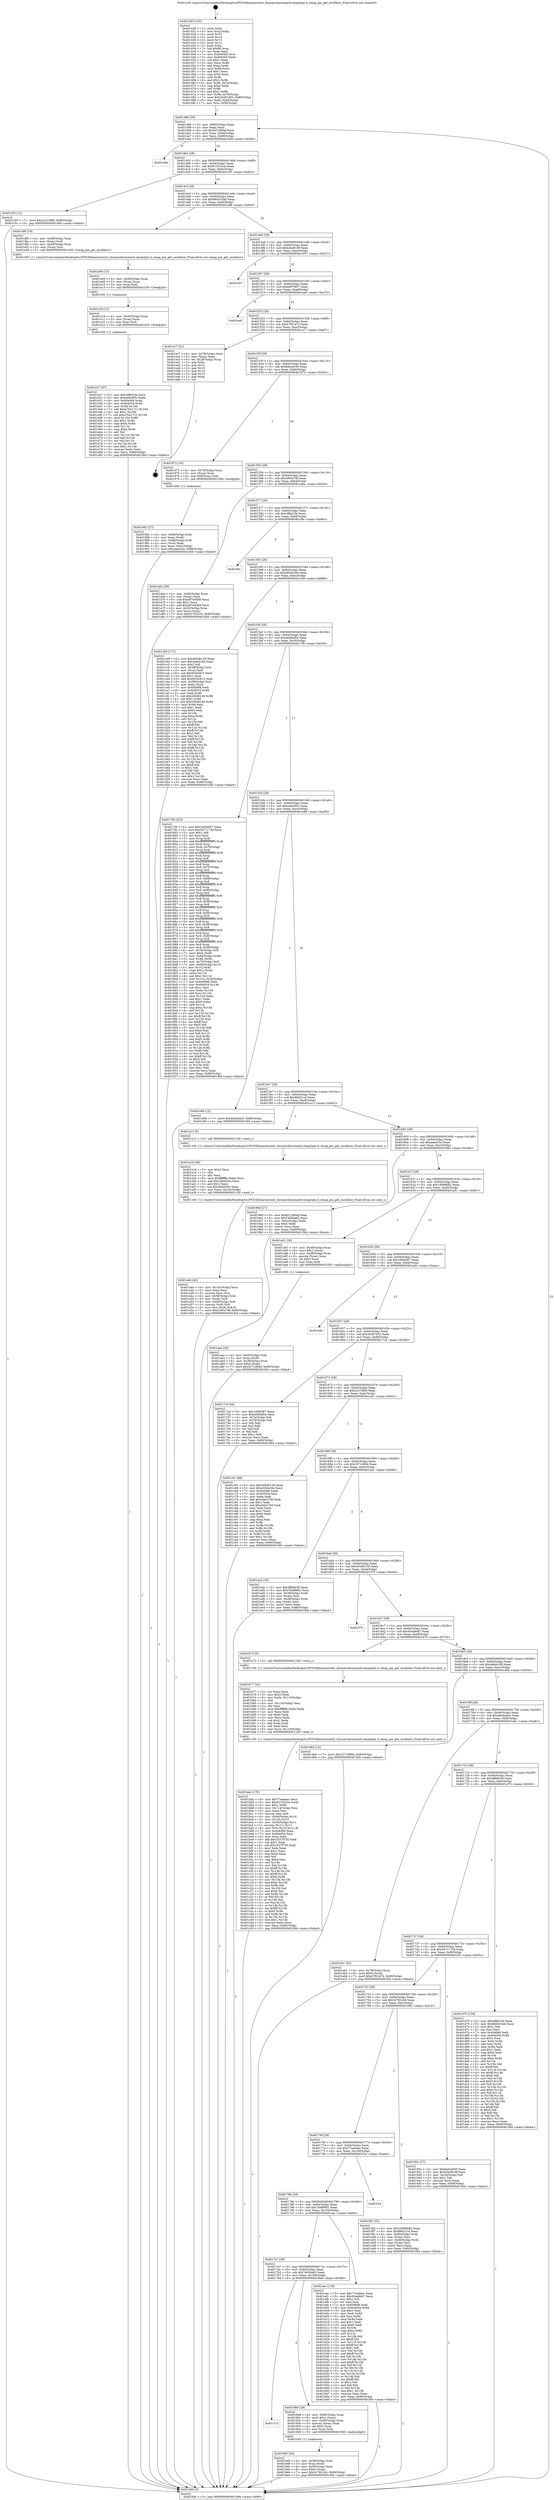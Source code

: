 digraph "0x401430" {
  label = "0x401430 (/mnt/c/Users/mathe/Desktop/tcc/POCII/binaries/extr_linuxarcharmmach-omap2pm.h_omap_pm_get_oscillator_Final-ollvm.out::main(0))"
  labelloc = "t"
  node[shape=record]

  Entry [label="",width=0.3,height=0.3,shape=circle,fillcolor=black,style=filled]
  "0x401496" [label="{
     0x401496 [29]\l
     | [instrs]\l
     &nbsp;&nbsp;0x401496 \<+3\>: mov -0x80(%rbp),%eax\l
     &nbsp;&nbsp;0x401499 \<+2\>: mov %eax,%ecx\l
     &nbsp;&nbsp;0x40149b \<+6\>: sub $0x821360af,%ecx\l
     &nbsp;&nbsp;0x4014a1 \<+6\>: mov %eax,-0x94(%rbp)\l
     &nbsp;&nbsp;0x4014a7 \<+6\>: mov %ecx,-0x98(%rbp)\l
     &nbsp;&nbsp;0x4014ad \<+6\>: je 0000000000401e94 \<main+0xa64\>\l
  }"]
  "0x401e94" [label="{
     0x401e94\l
  }", style=dashed]
  "0x4014b3" [label="{
     0x4014b3 [28]\l
     | [instrs]\l
     &nbsp;&nbsp;0x4014b3 \<+5\>: jmp 00000000004014b8 \<main+0x88\>\l
     &nbsp;&nbsp;0x4014b8 \<+6\>: mov -0x94(%rbp),%eax\l
     &nbsp;&nbsp;0x4014be \<+5\>: sub $0x913323ce,%eax\l
     &nbsp;&nbsp;0x4014c3 \<+6\>: mov %eax,-0x9c(%rbp)\l
     &nbsp;&nbsp;0x4014c9 \<+6\>: je 0000000000401c55 \<main+0x825\>\l
  }"]
  Exit [label="",width=0.3,height=0.3,shape=circle,fillcolor=black,style=filled,peripheries=2]
  "0x401c55" [label="{
     0x401c55 [12]\l
     | [instrs]\l
     &nbsp;&nbsp;0x401c55 \<+7\>: movl $0x2c215fb9,-0x80(%rbp)\l
     &nbsp;&nbsp;0x401c5c \<+5\>: jmp 0000000000401fd4 \<main+0xba4\>\l
  }"]
  "0x4014cf" [label="{
     0x4014cf [28]\l
     | [instrs]\l
     &nbsp;&nbsp;0x4014cf \<+5\>: jmp 00000000004014d4 \<main+0xa4\>\l
     &nbsp;&nbsp;0x4014d4 \<+6\>: mov -0x94(%rbp),%eax\l
     &nbsp;&nbsp;0x4014da \<+5\>: sub $0x984533a0,%eax\l
     &nbsp;&nbsp;0x4014df \<+6\>: mov %eax,-0xa0(%rbp)\l
     &nbsp;&nbsp;0x4014e5 \<+6\>: je 0000000000401df6 \<main+0x9c6\>\l
  }"]
  "0x401e27" [label="{
     0x401e27 [97]\l
     | [instrs]\l
     &nbsp;&nbsp;0x401e27 \<+5\>: mov $0xcf8b01fe,%ecx\l
     &nbsp;&nbsp;0x401e2c \<+5\>: mov $0xee8c0f5c,%edx\l
     &nbsp;&nbsp;0x401e31 \<+8\>: mov 0x404068,%r8d\l
     &nbsp;&nbsp;0x401e39 \<+8\>: mov 0x404054,%r9d\l
     &nbsp;&nbsp;0x401e41 \<+3\>: mov %r8d,%r10d\l
     &nbsp;&nbsp;0x401e44 \<+7\>: add $0xa7b417c1,%r10d\l
     &nbsp;&nbsp;0x401e4b \<+4\>: sub $0x1,%r10d\l
     &nbsp;&nbsp;0x401e4f \<+7\>: sub $0xa7b417c1,%r10d\l
     &nbsp;&nbsp;0x401e56 \<+4\>: imul %r10d,%r8d\l
     &nbsp;&nbsp;0x401e5a \<+4\>: and $0x1,%r8d\l
     &nbsp;&nbsp;0x401e5e \<+4\>: cmp $0x0,%r8d\l
     &nbsp;&nbsp;0x401e62 \<+4\>: sete %r11b\l
     &nbsp;&nbsp;0x401e66 \<+4\>: cmp $0xa,%r9d\l
     &nbsp;&nbsp;0x401e6a \<+3\>: setl %bl\l
     &nbsp;&nbsp;0x401e6d \<+3\>: mov %r11b,%r14b\l
     &nbsp;&nbsp;0x401e70 \<+3\>: and %bl,%r14b\l
     &nbsp;&nbsp;0x401e73 \<+3\>: xor %bl,%r11b\l
     &nbsp;&nbsp;0x401e76 \<+3\>: or %r11b,%r14b\l
     &nbsp;&nbsp;0x401e79 \<+4\>: test $0x1,%r14b\l
     &nbsp;&nbsp;0x401e7d \<+3\>: cmovne %edx,%ecx\l
     &nbsp;&nbsp;0x401e80 \<+3\>: mov %ecx,-0x80(%rbp)\l
     &nbsp;&nbsp;0x401e83 \<+5\>: jmp 0000000000401fd4 \<main+0xba4\>\l
  }"]
  "0x401df6" [label="{
     0x401df6 [19]\l
     | [instrs]\l
     &nbsp;&nbsp;0x401df6 \<+4\>: mov -0x58(%rbp),%rax\l
     &nbsp;&nbsp;0x401dfa \<+3\>: mov (%rax),%rdi\l
     &nbsp;&nbsp;0x401dfd \<+4\>: mov -0x40(%rbp),%rax\l
     &nbsp;&nbsp;0x401e01 \<+3\>: mov (%rax),%rsi\l
     &nbsp;&nbsp;0x401e04 \<+5\>: call 0000000000401400 \<omap_pm_get_oscillator\>\l
     | [calls]\l
     &nbsp;&nbsp;0x401400 \{1\} (/mnt/c/Users/mathe/Desktop/tcc/POCII/binaries/extr_linuxarcharmmach-omap2pm.h_omap_pm_get_oscillator_Final-ollvm.out::omap_pm_get_oscillator)\l
  }"]
  "0x4014eb" [label="{
     0x4014eb [28]\l
     | [instrs]\l
     &nbsp;&nbsp;0x4014eb \<+5\>: jmp 00000000004014f0 \<main+0xc0\>\l
     &nbsp;&nbsp;0x4014f0 \<+6\>: mov -0x94(%rbp),%eax\l
     &nbsp;&nbsp;0x4014f6 \<+5\>: sub $0xb3ed018f,%eax\l
     &nbsp;&nbsp;0x4014fb \<+6\>: mov %eax,-0xa4(%rbp)\l
     &nbsp;&nbsp;0x401501 \<+6\>: je 0000000000401957 \<main+0x527\>\l
  }"]
  "0x401e18" [label="{
     0x401e18 [15]\l
     | [instrs]\l
     &nbsp;&nbsp;0x401e18 \<+4\>: mov -0x40(%rbp),%rax\l
     &nbsp;&nbsp;0x401e1c \<+3\>: mov (%rax),%rax\l
     &nbsp;&nbsp;0x401e1f \<+3\>: mov %rax,%rdi\l
     &nbsp;&nbsp;0x401e22 \<+5\>: call 0000000000401030 \<free@plt\>\l
     | [calls]\l
     &nbsp;&nbsp;0x401030 \{1\} (unknown)\l
  }"]
  "0x401957" [label="{
     0x401957\l
  }", style=dashed]
  "0x401507" [label="{
     0x401507 [28]\l
     | [instrs]\l
     &nbsp;&nbsp;0x401507 \<+5\>: jmp 000000000040150c \<main+0xdc\>\l
     &nbsp;&nbsp;0x40150c \<+6\>: mov -0x94(%rbp),%eax\l
     &nbsp;&nbsp;0x401512 \<+5\>: sub $0xb6f70f37,%eax\l
     &nbsp;&nbsp;0x401517 \<+6\>: mov %eax,-0xa8(%rbp)\l
     &nbsp;&nbsp;0x40151d \<+6\>: je 0000000000401ea0 \<main+0xa70\>\l
  }"]
  "0x401e09" [label="{
     0x401e09 [15]\l
     | [instrs]\l
     &nbsp;&nbsp;0x401e09 \<+4\>: mov -0x58(%rbp),%rax\l
     &nbsp;&nbsp;0x401e0d \<+3\>: mov (%rax),%rax\l
     &nbsp;&nbsp;0x401e10 \<+3\>: mov %rax,%rdi\l
     &nbsp;&nbsp;0x401e13 \<+5\>: call 0000000000401030 \<free@plt\>\l
     | [calls]\l
     &nbsp;&nbsp;0x401030 \{1\} (unknown)\l
  }"]
  "0x401ea0" [label="{
     0x401ea0\l
  }", style=dashed]
  "0x401523" [label="{
     0x401523 [28]\l
     | [instrs]\l
     &nbsp;&nbsp;0x401523 \<+5\>: jmp 0000000000401528 \<main+0xf8\>\l
     &nbsp;&nbsp;0x401528 \<+6\>: mov -0x94(%rbp),%eax\l
     &nbsp;&nbsp;0x40152e \<+5\>: sub $0xb7f01d7d,%eax\l
     &nbsp;&nbsp;0x401533 \<+6\>: mov %eax,-0xac(%rbp)\l
     &nbsp;&nbsp;0x401539 \<+6\>: je 0000000000401ec7 \<main+0xa97\>\l
  }"]
  "0x401bab" [label="{
     0x401bab [170]\l
     | [instrs]\l
     &nbsp;&nbsp;0x401bab \<+5\>: mov $0x77eadeac,%ecx\l
     &nbsp;&nbsp;0x401bb0 \<+5\>: mov $0x913323ce,%edx\l
     &nbsp;&nbsp;0x401bb5 \<+3\>: mov $0x1,%r8b\l
     &nbsp;&nbsp;0x401bb8 \<+6\>: mov -0x114(%rbp),%esi\l
     &nbsp;&nbsp;0x401bbe \<+3\>: imul %eax,%esi\l
     &nbsp;&nbsp;0x401bc1 \<+3\>: movslq %esi,%r9\l
     &nbsp;&nbsp;0x401bc4 \<+4\>: mov -0x40(%rbp),%r10\l
     &nbsp;&nbsp;0x401bc8 \<+3\>: mov (%r10),%r10\l
     &nbsp;&nbsp;0x401bcb \<+4\>: mov -0x38(%rbp),%r11\l
     &nbsp;&nbsp;0x401bcf \<+3\>: movslq (%r11),%r11\l
     &nbsp;&nbsp;0x401bd2 \<+4\>: mov %r9,(%r10,%r11,8)\l
     &nbsp;&nbsp;0x401bd6 \<+7\>: mov 0x404068,%eax\l
     &nbsp;&nbsp;0x401bdd \<+7\>: mov 0x404054,%esi\l
     &nbsp;&nbsp;0x401be4 \<+2\>: mov %eax,%edi\l
     &nbsp;&nbsp;0x401be6 \<+6\>: add $0x1637f730,%edi\l
     &nbsp;&nbsp;0x401bec \<+3\>: sub $0x1,%edi\l
     &nbsp;&nbsp;0x401bef \<+6\>: sub $0x1637f730,%edi\l
     &nbsp;&nbsp;0x401bf5 \<+3\>: imul %edi,%eax\l
     &nbsp;&nbsp;0x401bf8 \<+3\>: and $0x1,%eax\l
     &nbsp;&nbsp;0x401bfb \<+3\>: cmp $0x0,%eax\l
     &nbsp;&nbsp;0x401bfe \<+3\>: sete %bl\l
     &nbsp;&nbsp;0x401c01 \<+3\>: cmp $0xa,%esi\l
     &nbsp;&nbsp;0x401c04 \<+4\>: setl %r14b\l
     &nbsp;&nbsp;0x401c08 \<+3\>: mov %bl,%r15b\l
     &nbsp;&nbsp;0x401c0b \<+4\>: xor $0xff,%r15b\l
     &nbsp;&nbsp;0x401c0f \<+3\>: mov %r14b,%r12b\l
     &nbsp;&nbsp;0x401c12 \<+4\>: xor $0xff,%r12b\l
     &nbsp;&nbsp;0x401c16 \<+4\>: xor $0x0,%r8b\l
     &nbsp;&nbsp;0x401c1a \<+3\>: mov %r15b,%r13b\l
     &nbsp;&nbsp;0x401c1d \<+4\>: and $0x0,%r13b\l
     &nbsp;&nbsp;0x401c21 \<+3\>: and %r8b,%bl\l
     &nbsp;&nbsp;0x401c24 \<+3\>: mov %r12b,%al\l
     &nbsp;&nbsp;0x401c27 \<+2\>: and $0x0,%al\l
     &nbsp;&nbsp;0x401c29 \<+3\>: and %r8b,%r14b\l
     &nbsp;&nbsp;0x401c2c \<+3\>: or %bl,%r13b\l
     &nbsp;&nbsp;0x401c2f \<+3\>: or %r14b,%al\l
     &nbsp;&nbsp;0x401c32 \<+3\>: xor %al,%r13b\l
     &nbsp;&nbsp;0x401c35 \<+3\>: or %r12b,%r15b\l
     &nbsp;&nbsp;0x401c38 \<+4\>: xor $0xff,%r15b\l
     &nbsp;&nbsp;0x401c3c \<+4\>: or $0x0,%r8b\l
     &nbsp;&nbsp;0x401c40 \<+3\>: and %r8b,%r15b\l
     &nbsp;&nbsp;0x401c43 \<+3\>: or %r15b,%r13b\l
     &nbsp;&nbsp;0x401c46 \<+4\>: test $0x1,%r13b\l
     &nbsp;&nbsp;0x401c4a \<+3\>: cmovne %edx,%ecx\l
     &nbsp;&nbsp;0x401c4d \<+3\>: mov %ecx,-0x80(%rbp)\l
     &nbsp;&nbsp;0x401c50 \<+5\>: jmp 0000000000401fd4 \<main+0xba4\>\l
  }"]
  "0x401ec7" [label="{
     0x401ec7 [21]\l
     | [instrs]\l
     &nbsp;&nbsp;0x401ec7 \<+4\>: mov -0x78(%rbp),%rax\l
     &nbsp;&nbsp;0x401ecb \<+2\>: mov (%rax),%eax\l
     &nbsp;&nbsp;0x401ecd \<+4\>: lea -0x28(%rbp),%rsp\l
     &nbsp;&nbsp;0x401ed1 \<+1\>: pop %rbx\l
     &nbsp;&nbsp;0x401ed2 \<+2\>: pop %r12\l
     &nbsp;&nbsp;0x401ed4 \<+2\>: pop %r13\l
     &nbsp;&nbsp;0x401ed6 \<+2\>: pop %r14\l
     &nbsp;&nbsp;0x401ed8 \<+2\>: pop %r15\l
     &nbsp;&nbsp;0x401eda \<+1\>: pop %rbp\l
     &nbsp;&nbsp;0x401edb \<+1\>: ret\l
  }"]
  "0x40153f" [label="{
     0x40153f [28]\l
     | [instrs]\l
     &nbsp;&nbsp;0x40153f \<+5\>: jmp 0000000000401544 \<main+0x114\>\l
     &nbsp;&nbsp;0x401544 \<+6\>: mov -0x94(%rbp),%eax\l
     &nbsp;&nbsp;0x40154a \<+5\>: sub $0xba0ce035,%eax\l
     &nbsp;&nbsp;0x40154f \<+6\>: mov %eax,-0xb0(%rbp)\l
     &nbsp;&nbsp;0x401555 \<+6\>: je 0000000000401972 \<main+0x542\>\l
  }"]
  "0x401b77" [label="{
     0x401b77 [52]\l
     | [instrs]\l
     &nbsp;&nbsp;0x401b77 \<+2\>: xor %ecx,%ecx\l
     &nbsp;&nbsp;0x401b79 \<+5\>: mov $0x2,%edx\l
     &nbsp;&nbsp;0x401b7e \<+6\>: mov %edx,-0x110(%rbp)\l
     &nbsp;&nbsp;0x401b84 \<+1\>: cltd\l
     &nbsp;&nbsp;0x401b85 \<+6\>: mov -0x110(%rbp),%esi\l
     &nbsp;&nbsp;0x401b8b \<+2\>: idiv %esi\l
     &nbsp;&nbsp;0x401b8d \<+6\>: imul $0xfffffffe,%edx,%edx\l
     &nbsp;&nbsp;0x401b93 \<+2\>: mov %ecx,%edi\l
     &nbsp;&nbsp;0x401b95 \<+2\>: sub %edx,%edi\l
     &nbsp;&nbsp;0x401b97 \<+2\>: mov %ecx,%edx\l
     &nbsp;&nbsp;0x401b99 \<+3\>: sub $0x1,%edx\l
     &nbsp;&nbsp;0x401b9c \<+2\>: add %edx,%edi\l
     &nbsp;&nbsp;0x401b9e \<+2\>: sub %edi,%ecx\l
     &nbsp;&nbsp;0x401ba0 \<+6\>: mov %ecx,-0x114(%rbp)\l
     &nbsp;&nbsp;0x401ba6 \<+5\>: call 0000000000401160 \<next_i\>\l
     | [calls]\l
     &nbsp;&nbsp;0x401160 \{1\} (/mnt/c/Users/mathe/Desktop/tcc/POCII/binaries/extr_linuxarcharmmach-omap2pm.h_omap_pm_get_oscillator_Final-ollvm.out::next_i)\l
  }"]
  "0x401972" [label="{
     0x401972 [16]\l
     | [instrs]\l
     &nbsp;&nbsp;0x401972 \<+4\>: mov -0x70(%rbp),%rax\l
     &nbsp;&nbsp;0x401976 \<+3\>: mov (%rax),%rax\l
     &nbsp;&nbsp;0x401979 \<+4\>: mov 0x8(%rax),%rdi\l
     &nbsp;&nbsp;0x40197d \<+5\>: call 0000000000401060 \<atoi@plt\>\l
     | [calls]\l
     &nbsp;&nbsp;0x401060 \{1\} (unknown)\l
  }"]
  "0x40155b" [label="{
     0x40155b [28]\l
     | [instrs]\l
     &nbsp;&nbsp;0x40155b \<+5\>: jmp 0000000000401560 \<main+0x130\>\l
     &nbsp;&nbsp;0x401560 \<+6\>: mov -0x94(%rbp),%eax\l
     &nbsp;&nbsp;0x401566 \<+5\>: sub $0xc095e79f,%eax\l
     &nbsp;&nbsp;0x40156b \<+6\>: mov %eax,-0xb4(%rbp)\l
     &nbsp;&nbsp;0x401571 \<+6\>: je 0000000000401a6a \<main+0x63a\>\l
  }"]
  "0x401aae" [label="{
     0x401aae [29]\l
     | [instrs]\l
     &nbsp;&nbsp;0x401aae \<+4\>: mov -0x40(%rbp),%rdi\l
     &nbsp;&nbsp;0x401ab2 \<+3\>: mov %rax,(%rdi)\l
     &nbsp;&nbsp;0x401ab5 \<+4\>: mov -0x38(%rbp),%rax\l
     &nbsp;&nbsp;0x401ab9 \<+6\>: movl $0x0,(%rax)\l
     &nbsp;&nbsp;0x401abf \<+7\>: movl $0x3271d69d,-0x80(%rbp)\l
     &nbsp;&nbsp;0x401ac6 \<+5\>: jmp 0000000000401fd4 \<main+0xba4\>\l
  }"]
  "0x401a6a" [label="{
     0x401a6a [39]\l
     | [instrs]\l
     &nbsp;&nbsp;0x401a6a \<+4\>: mov -0x50(%rbp),%rax\l
     &nbsp;&nbsp;0x401a6e \<+2\>: mov (%rax),%ecx\l
     &nbsp;&nbsp;0x401a70 \<+6\>: sub $0xd97e45b9,%ecx\l
     &nbsp;&nbsp;0x401a76 \<+3\>: add $0x1,%ecx\l
     &nbsp;&nbsp;0x401a79 \<+6\>: add $0xd97e45b9,%ecx\l
     &nbsp;&nbsp;0x401a7f \<+4\>: mov -0x50(%rbp),%rax\l
     &nbsp;&nbsp;0x401a83 \<+2\>: mov %ecx,(%rax)\l
     &nbsp;&nbsp;0x401a85 \<+7\>: movl $0x5c792244,-0x80(%rbp)\l
     &nbsp;&nbsp;0x401a8c \<+5\>: jmp 0000000000401fd4 \<main+0xba4\>\l
  }"]
  "0x401577" [label="{
     0x401577 [28]\l
     | [instrs]\l
     &nbsp;&nbsp;0x401577 \<+5\>: jmp 000000000040157c \<main+0x14c\>\l
     &nbsp;&nbsp;0x40157c \<+6\>: mov -0x94(%rbp),%eax\l
     &nbsp;&nbsp;0x401582 \<+5\>: sub $0xcf8b01fe,%eax\l
     &nbsp;&nbsp;0x401587 \<+6\>: mov %eax,-0xb8(%rbp)\l
     &nbsp;&nbsp;0x40158d \<+6\>: je 0000000000401f9c \<main+0xb6c\>\l
  }"]
  "0x401a40" [label="{
     0x401a40 [42]\l
     | [instrs]\l
     &nbsp;&nbsp;0x401a40 \<+6\>: mov -0x10c(%rbp),%ecx\l
     &nbsp;&nbsp;0x401a46 \<+3\>: imul %eax,%ecx\l
     &nbsp;&nbsp;0x401a49 \<+3\>: movslq %ecx,%rsi\l
     &nbsp;&nbsp;0x401a4c \<+4\>: mov -0x58(%rbp),%rdi\l
     &nbsp;&nbsp;0x401a50 \<+3\>: mov (%rdi),%rdi\l
     &nbsp;&nbsp;0x401a53 \<+4\>: mov -0x50(%rbp),%r8\l
     &nbsp;&nbsp;0x401a57 \<+3\>: movslq (%r8),%r8\l
     &nbsp;&nbsp;0x401a5a \<+4\>: mov %rsi,(%rdi,%r8,8)\l
     &nbsp;&nbsp;0x401a5e \<+7\>: movl $0xc095e79f,-0x80(%rbp)\l
     &nbsp;&nbsp;0x401a65 \<+5\>: jmp 0000000000401fd4 \<main+0xba4\>\l
  }"]
  "0x401f9c" [label="{
     0x401f9c\l
  }", style=dashed]
  "0x401593" [label="{
     0x401593 [28]\l
     | [instrs]\l
     &nbsp;&nbsp;0x401593 \<+5\>: jmp 0000000000401598 \<main+0x168\>\l
     &nbsp;&nbsp;0x401598 \<+6\>: mov -0x94(%rbp),%eax\l
     &nbsp;&nbsp;0x40159e \<+5\>: sub $0xe55be30e,%eax\l
     &nbsp;&nbsp;0x4015a3 \<+6\>: mov %eax,-0xbc(%rbp)\l
     &nbsp;&nbsp;0x4015a9 \<+6\>: je 0000000000401cb9 \<main+0x889\>\l
  }"]
  "0x401a18" [label="{
     0x401a18 [40]\l
     | [instrs]\l
     &nbsp;&nbsp;0x401a18 \<+5\>: mov $0x2,%ecx\l
     &nbsp;&nbsp;0x401a1d \<+1\>: cltd\l
     &nbsp;&nbsp;0x401a1e \<+2\>: idiv %ecx\l
     &nbsp;&nbsp;0x401a20 \<+6\>: imul $0xfffffffe,%edx,%ecx\l
     &nbsp;&nbsp;0x401a26 \<+6\>: add $0x2b94f20c,%ecx\l
     &nbsp;&nbsp;0x401a2c \<+3\>: add $0x1,%ecx\l
     &nbsp;&nbsp;0x401a2f \<+6\>: sub $0x2b94f20c,%ecx\l
     &nbsp;&nbsp;0x401a35 \<+6\>: mov %ecx,-0x10c(%rbp)\l
     &nbsp;&nbsp;0x401a3b \<+5\>: call 0000000000401160 \<next_i\>\l
     | [calls]\l
     &nbsp;&nbsp;0x401160 \{1\} (/mnt/c/Users/mathe/Desktop/tcc/POCII/binaries/extr_linuxarcharmmach-omap2pm.h_omap_pm_get_oscillator_Final-ollvm.out::next_i)\l
  }"]
  "0x401cb9" [label="{
     0x401cb9 [171]\l
     | [instrs]\l
     &nbsp;&nbsp;0x401cb9 \<+5\>: mov $0x405db159,%eax\l
     &nbsp;&nbsp;0x401cbe \<+5\>: mov $0x4afed180,%ecx\l
     &nbsp;&nbsp;0x401cc3 \<+2\>: mov $0x1,%dl\l
     &nbsp;&nbsp;0x401cc5 \<+4\>: mov -0x38(%rbp),%rsi\l
     &nbsp;&nbsp;0x401cc9 \<+2\>: mov (%rsi),%edi\l
     &nbsp;&nbsp;0x401ccb \<+6\>: sub $0xfd342815,%edi\l
     &nbsp;&nbsp;0x401cd1 \<+3\>: add $0x1,%edi\l
     &nbsp;&nbsp;0x401cd4 \<+6\>: add $0xfd342815,%edi\l
     &nbsp;&nbsp;0x401cda \<+4\>: mov -0x38(%rbp),%rsi\l
     &nbsp;&nbsp;0x401cde \<+2\>: mov %edi,(%rsi)\l
     &nbsp;&nbsp;0x401ce0 \<+7\>: mov 0x404068,%edi\l
     &nbsp;&nbsp;0x401ce7 \<+8\>: mov 0x404054,%r8d\l
     &nbsp;&nbsp;0x401cef \<+3\>: mov %edi,%r9d\l
     &nbsp;&nbsp;0x401cf2 \<+7\>: sub $0x2d048149,%r9d\l
     &nbsp;&nbsp;0x401cf9 \<+4\>: sub $0x1,%r9d\l
     &nbsp;&nbsp;0x401cfd \<+7\>: add $0x2d048149,%r9d\l
     &nbsp;&nbsp;0x401d04 \<+4\>: imul %r9d,%edi\l
     &nbsp;&nbsp;0x401d08 \<+3\>: and $0x1,%edi\l
     &nbsp;&nbsp;0x401d0b \<+3\>: cmp $0x0,%edi\l
     &nbsp;&nbsp;0x401d0e \<+4\>: sete %r10b\l
     &nbsp;&nbsp;0x401d12 \<+4\>: cmp $0xa,%r8d\l
     &nbsp;&nbsp;0x401d16 \<+4\>: setl %r11b\l
     &nbsp;&nbsp;0x401d1a \<+3\>: mov %r10b,%bl\l
     &nbsp;&nbsp;0x401d1d \<+3\>: xor $0xff,%bl\l
     &nbsp;&nbsp;0x401d20 \<+3\>: mov %r11b,%r14b\l
     &nbsp;&nbsp;0x401d23 \<+4\>: xor $0xff,%r14b\l
     &nbsp;&nbsp;0x401d27 \<+3\>: xor $0x1,%dl\l
     &nbsp;&nbsp;0x401d2a \<+3\>: mov %bl,%r15b\l
     &nbsp;&nbsp;0x401d2d \<+4\>: and $0xff,%r15b\l
     &nbsp;&nbsp;0x401d31 \<+3\>: and %dl,%r10b\l
     &nbsp;&nbsp;0x401d34 \<+3\>: mov %r14b,%r12b\l
     &nbsp;&nbsp;0x401d37 \<+4\>: and $0xff,%r12b\l
     &nbsp;&nbsp;0x401d3b \<+3\>: and %dl,%r11b\l
     &nbsp;&nbsp;0x401d3e \<+3\>: or %r10b,%r15b\l
     &nbsp;&nbsp;0x401d41 \<+3\>: or %r11b,%r12b\l
     &nbsp;&nbsp;0x401d44 \<+3\>: xor %r12b,%r15b\l
     &nbsp;&nbsp;0x401d47 \<+3\>: or %r14b,%bl\l
     &nbsp;&nbsp;0x401d4a \<+3\>: xor $0xff,%bl\l
     &nbsp;&nbsp;0x401d4d \<+3\>: or $0x1,%dl\l
     &nbsp;&nbsp;0x401d50 \<+2\>: and %dl,%bl\l
     &nbsp;&nbsp;0x401d52 \<+3\>: or %bl,%r15b\l
     &nbsp;&nbsp;0x401d55 \<+4\>: test $0x1,%r15b\l
     &nbsp;&nbsp;0x401d59 \<+3\>: cmovne %ecx,%eax\l
     &nbsp;&nbsp;0x401d5c \<+3\>: mov %eax,-0x80(%rbp)\l
     &nbsp;&nbsp;0x401d5f \<+5\>: jmp 0000000000401fd4 \<main+0xba4\>\l
  }"]
  "0x4015af" [label="{
     0x4015af [28]\l
     | [instrs]\l
     &nbsp;&nbsp;0x4015af \<+5\>: jmp 00000000004015b4 \<main+0x184\>\l
     &nbsp;&nbsp;0x4015b4 \<+6\>: mov -0x94(%rbp),%eax\l
     &nbsp;&nbsp;0x4015ba \<+5\>: sub $0xe649af54,%eax\l
     &nbsp;&nbsp;0x4015bf \<+6\>: mov %eax,-0xc0(%rbp)\l
     &nbsp;&nbsp;0x4015c5 \<+6\>: je 00000000004017f9 \<main+0x3c9\>\l
  }"]
  "0x4019d5" [label="{
     0x4019d5 [29]\l
     | [instrs]\l
     &nbsp;&nbsp;0x4019d5 \<+4\>: mov -0x58(%rbp),%rdi\l
     &nbsp;&nbsp;0x4019d9 \<+3\>: mov %rax,(%rdi)\l
     &nbsp;&nbsp;0x4019dc \<+4\>: mov -0x50(%rbp),%rax\l
     &nbsp;&nbsp;0x4019e0 \<+6\>: movl $0x0,(%rax)\l
     &nbsp;&nbsp;0x4019e6 \<+7\>: movl $0x5c792244,-0x80(%rbp)\l
     &nbsp;&nbsp;0x4019ed \<+5\>: jmp 0000000000401fd4 \<main+0xba4\>\l
  }"]
  "0x4017f9" [label="{
     0x4017f9 [323]\l
     | [instrs]\l
     &nbsp;&nbsp;0x4017f9 \<+5\>: mov $0x1ef2b067,%eax\l
     &nbsp;&nbsp;0x4017fe \<+5\>: mov $0x54711729,%ecx\l
     &nbsp;&nbsp;0x401803 \<+2\>: mov $0x1,%dl\l
     &nbsp;&nbsp;0x401805 \<+2\>: xor %esi,%esi\l
     &nbsp;&nbsp;0x401807 \<+3\>: mov %rsp,%rdi\l
     &nbsp;&nbsp;0x40180a \<+4\>: add $0xfffffffffffffff0,%rdi\l
     &nbsp;&nbsp;0x40180e \<+3\>: mov %rdi,%rsp\l
     &nbsp;&nbsp;0x401811 \<+4\>: mov %rdi,-0x78(%rbp)\l
     &nbsp;&nbsp;0x401815 \<+3\>: mov %rsp,%rdi\l
     &nbsp;&nbsp;0x401818 \<+4\>: add $0xfffffffffffffff0,%rdi\l
     &nbsp;&nbsp;0x40181c \<+3\>: mov %rdi,%rsp\l
     &nbsp;&nbsp;0x40181f \<+3\>: mov %rsp,%r8\l
     &nbsp;&nbsp;0x401822 \<+4\>: add $0xfffffffffffffff0,%r8\l
     &nbsp;&nbsp;0x401826 \<+3\>: mov %r8,%rsp\l
     &nbsp;&nbsp;0x401829 \<+4\>: mov %r8,-0x70(%rbp)\l
     &nbsp;&nbsp;0x40182d \<+3\>: mov %rsp,%r8\l
     &nbsp;&nbsp;0x401830 \<+4\>: add $0xfffffffffffffff0,%r8\l
     &nbsp;&nbsp;0x401834 \<+3\>: mov %r8,%rsp\l
     &nbsp;&nbsp;0x401837 \<+4\>: mov %r8,-0x68(%rbp)\l
     &nbsp;&nbsp;0x40183b \<+3\>: mov %rsp,%r8\l
     &nbsp;&nbsp;0x40183e \<+4\>: add $0xfffffffffffffff0,%r8\l
     &nbsp;&nbsp;0x401842 \<+3\>: mov %r8,%rsp\l
     &nbsp;&nbsp;0x401845 \<+4\>: mov %r8,-0x60(%rbp)\l
     &nbsp;&nbsp;0x401849 \<+3\>: mov %rsp,%r8\l
     &nbsp;&nbsp;0x40184c \<+4\>: add $0xfffffffffffffff0,%r8\l
     &nbsp;&nbsp;0x401850 \<+3\>: mov %r8,%rsp\l
     &nbsp;&nbsp;0x401853 \<+4\>: mov %r8,-0x58(%rbp)\l
     &nbsp;&nbsp;0x401857 \<+3\>: mov %rsp,%r8\l
     &nbsp;&nbsp;0x40185a \<+4\>: add $0xfffffffffffffff0,%r8\l
     &nbsp;&nbsp;0x40185e \<+3\>: mov %r8,%rsp\l
     &nbsp;&nbsp;0x401861 \<+4\>: mov %r8,-0x50(%rbp)\l
     &nbsp;&nbsp;0x401865 \<+3\>: mov %rsp,%r8\l
     &nbsp;&nbsp;0x401868 \<+4\>: add $0xfffffffffffffff0,%r8\l
     &nbsp;&nbsp;0x40186c \<+3\>: mov %r8,%rsp\l
     &nbsp;&nbsp;0x40186f \<+4\>: mov %r8,-0x48(%rbp)\l
     &nbsp;&nbsp;0x401873 \<+3\>: mov %rsp,%r8\l
     &nbsp;&nbsp;0x401876 \<+4\>: add $0xfffffffffffffff0,%r8\l
     &nbsp;&nbsp;0x40187a \<+3\>: mov %r8,%rsp\l
     &nbsp;&nbsp;0x40187d \<+4\>: mov %r8,-0x40(%rbp)\l
     &nbsp;&nbsp;0x401881 \<+3\>: mov %rsp,%r8\l
     &nbsp;&nbsp;0x401884 \<+4\>: add $0xfffffffffffffff0,%r8\l
     &nbsp;&nbsp;0x401888 \<+3\>: mov %r8,%rsp\l
     &nbsp;&nbsp;0x40188b \<+4\>: mov %r8,-0x38(%rbp)\l
     &nbsp;&nbsp;0x40188f \<+4\>: mov -0x78(%rbp),%r8\l
     &nbsp;&nbsp;0x401893 \<+7\>: movl $0x0,(%r8)\l
     &nbsp;&nbsp;0x40189a \<+7\>: mov -0x84(%rbp),%r9d\l
     &nbsp;&nbsp;0x4018a1 \<+3\>: mov %r9d,(%rdi)\l
     &nbsp;&nbsp;0x4018a4 \<+4\>: mov -0x70(%rbp),%r8\l
     &nbsp;&nbsp;0x4018a8 \<+7\>: mov -0x90(%rbp),%r10\l
     &nbsp;&nbsp;0x4018af \<+3\>: mov %r10,(%r8)\l
     &nbsp;&nbsp;0x4018b2 \<+3\>: cmpl $0x2,(%rdi)\l
     &nbsp;&nbsp;0x4018b5 \<+4\>: setne %r11b\l
     &nbsp;&nbsp;0x4018b9 \<+4\>: and $0x1,%r11b\l
     &nbsp;&nbsp;0x4018bd \<+4\>: mov %r11b,-0x2d(%rbp)\l
     &nbsp;&nbsp;0x4018c1 \<+7\>: mov 0x404068,%ebx\l
     &nbsp;&nbsp;0x4018c8 \<+8\>: mov 0x404054,%r14d\l
     &nbsp;&nbsp;0x4018d0 \<+3\>: sub $0x1,%esi\l
     &nbsp;&nbsp;0x4018d3 \<+3\>: mov %ebx,%r15d\l
     &nbsp;&nbsp;0x4018d6 \<+3\>: add %esi,%r15d\l
     &nbsp;&nbsp;0x4018d9 \<+4\>: imul %r15d,%ebx\l
     &nbsp;&nbsp;0x4018dd \<+3\>: and $0x1,%ebx\l
     &nbsp;&nbsp;0x4018e0 \<+3\>: cmp $0x0,%ebx\l
     &nbsp;&nbsp;0x4018e3 \<+4\>: sete %r11b\l
     &nbsp;&nbsp;0x4018e7 \<+4\>: cmp $0xa,%r14d\l
     &nbsp;&nbsp;0x4018eb \<+4\>: setl %r12b\l
     &nbsp;&nbsp;0x4018ef \<+3\>: mov %r11b,%r13b\l
     &nbsp;&nbsp;0x4018f2 \<+4\>: xor $0xff,%r13b\l
     &nbsp;&nbsp;0x4018f6 \<+3\>: mov %r12b,%sil\l
     &nbsp;&nbsp;0x4018f9 \<+4\>: xor $0xff,%sil\l
     &nbsp;&nbsp;0x4018fd \<+3\>: xor $0x0,%dl\l
     &nbsp;&nbsp;0x401900 \<+3\>: mov %r13b,%dil\l
     &nbsp;&nbsp;0x401903 \<+4\>: and $0x0,%dil\l
     &nbsp;&nbsp;0x401907 \<+3\>: and %dl,%r11b\l
     &nbsp;&nbsp;0x40190a \<+3\>: mov %sil,%r8b\l
     &nbsp;&nbsp;0x40190d \<+4\>: and $0x0,%r8b\l
     &nbsp;&nbsp;0x401911 \<+3\>: and %dl,%r12b\l
     &nbsp;&nbsp;0x401914 \<+3\>: or %r11b,%dil\l
     &nbsp;&nbsp;0x401917 \<+3\>: or %r12b,%r8b\l
     &nbsp;&nbsp;0x40191a \<+3\>: xor %r8b,%dil\l
     &nbsp;&nbsp;0x40191d \<+3\>: or %sil,%r13b\l
     &nbsp;&nbsp;0x401920 \<+4\>: xor $0xff,%r13b\l
     &nbsp;&nbsp;0x401924 \<+3\>: or $0x0,%dl\l
     &nbsp;&nbsp;0x401927 \<+3\>: and %dl,%r13b\l
     &nbsp;&nbsp;0x40192a \<+3\>: or %r13b,%dil\l
     &nbsp;&nbsp;0x40192d \<+4\>: test $0x1,%dil\l
     &nbsp;&nbsp;0x401931 \<+3\>: cmovne %ecx,%eax\l
     &nbsp;&nbsp;0x401934 \<+3\>: mov %eax,-0x80(%rbp)\l
     &nbsp;&nbsp;0x401937 \<+5\>: jmp 0000000000401fd4 \<main+0xba4\>\l
  }"]
  "0x4015cb" [label="{
     0x4015cb [28]\l
     | [instrs]\l
     &nbsp;&nbsp;0x4015cb \<+5\>: jmp 00000000004015d0 \<main+0x1a0\>\l
     &nbsp;&nbsp;0x4015d0 \<+6\>: mov -0x94(%rbp),%eax\l
     &nbsp;&nbsp;0x4015d6 \<+5\>: sub $0xee8c0f5c,%eax\l
     &nbsp;&nbsp;0x4015db \<+6\>: mov %eax,-0xc4(%rbp)\l
     &nbsp;&nbsp;0x4015e1 \<+6\>: je 0000000000401e88 \<main+0xa58\>\l
  }"]
  "0x4017c3" [label="{
     0x4017c3\l
  }", style=dashed]
  "0x401e88" [label="{
     0x401e88 [12]\l
     | [instrs]\l
     &nbsp;&nbsp;0x401e88 \<+7\>: movl $0x4b0da4e3,-0x80(%rbp)\l
     &nbsp;&nbsp;0x401e8f \<+5\>: jmp 0000000000401fd4 \<main+0xba4\>\l
  }"]
  "0x4015e7" [label="{
     0x4015e7 [28]\l
     | [instrs]\l
     &nbsp;&nbsp;0x4015e7 \<+5\>: jmp 00000000004015ec \<main+0x1bc\>\l
     &nbsp;&nbsp;0x4015ec \<+6\>: mov -0x94(%rbp),%eax\l
     &nbsp;&nbsp;0x4015f2 \<+5\>: sub $0x86621cd,%eax\l
     &nbsp;&nbsp;0x4015f7 \<+6\>: mov %eax,-0xc8(%rbp)\l
     &nbsp;&nbsp;0x4015fd \<+6\>: je 0000000000401a13 \<main+0x5e3\>\l
  }"]
  "0x4019b8" [label="{
     0x4019b8 [29]\l
     | [instrs]\l
     &nbsp;&nbsp;0x4019b8 \<+4\>: mov -0x60(%rbp),%rax\l
     &nbsp;&nbsp;0x4019bc \<+6\>: movl $0x1,(%rax)\l
     &nbsp;&nbsp;0x4019c2 \<+4\>: mov -0x60(%rbp),%rax\l
     &nbsp;&nbsp;0x4019c6 \<+3\>: movslq (%rax),%rax\l
     &nbsp;&nbsp;0x4019c9 \<+4\>: shl $0x3,%rax\l
     &nbsp;&nbsp;0x4019cd \<+3\>: mov %rax,%rdi\l
     &nbsp;&nbsp;0x4019d0 \<+5\>: call 0000000000401050 \<malloc@plt\>\l
     | [calls]\l
     &nbsp;&nbsp;0x401050 \{1\} (unknown)\l
  }"]
  "0x401a13" [label="{
     0x401a13 [5]\l
     | [instrs]\l
     &nbsp;&nbsp;0x401a13 \<+5\>: call 0000000000401160 \<next_i\>\l
     | [calls]\l
     &nbsp;&nbsp;0x401160 \{1\} (/mnt/c/Users/mathe/Desktop/tcc/POCII/binaries/extr_linuxarcharmmach-omap2pm.h_omap_pm_get_oscillator_Final-ollvm.out::next_i)\l
  }"]
  "0x401603" [label="{
     0x401603 [28]\l
     | [instrs]\l
     &nbsp;&nbsp;0x401603 \<+5\>: jmp 0000000000401608 \<main+0x1d8\>\l
     &nbsp;&nbsp;0x401608 \<+6\>: mov -0x94(%rbp),%eax\l
     &nbsp;&nbsp;0x40160e \<+5\>: sub $0xaaee53e,%eax\l
     &nbsp;&nbsp;0x401613 \<+6\>: mov %eax,-0xcc(%rbp)\l
     &nbsp;&nbsp;0x401619 \<+6\>: je 000000000040199d \<main+0x56d\>\l
  }"]
  "0x4017a7" [label="{
     0x4017a7 [28]\l
     | [instrs]\l
     &nbsp;&nbsp;0x4017a7 \<+5\>: jmp 00000000004017ac \<main+0x37c\>\l
     &nbsp;&nbsp;0x4017ac \<+6\>: mov -0x94(%rbp),%eax\l
     &nbsp;&nbsp;0x4017b2 \<+5\>: sub $0x7e056a62,%eax\l
     &nbsp;&nbsp;0x4017b7 \<+6\>: mov %eax,-0x108(%rbp)\l
     &nbsp;&nbsp;0x4017bd \<+6\>: je 00000000004019b8 \<main+0x588\>\l
  }"]
  "0x40199d" [label="{
     0x40199d [27]\l
     | [instrs]\l
     &nbsp;&nbsp;0x40199d \<+5\>: mov $0x821360af,%eax\l
     &nbsp;&nbsp;0x4019a2 \<+5\>: mov $0x7e056a62,%ecx\l
     &nbsp;&nbsp;0x4019a7 \<+3\>: mov -0x2c(%rbp),%edx\l
     &nbsp;&nbsp;0x4019aa \<+3\>: cmp $0x0,%edx\l
     &nbsp;&nbsp;0x4019ad \<+3\>: cmove %ecx,%eax\l
     &nbsp;&nbsp;0x4019b0 \<+3\>: mov %eax,-0x80(%rbp)\l
     &nbsp;&nbsp;0x4019b3 \<+5\>: jmp 0000000000401fd4 \<main+0xba4\>\l
  }"]
  "0x40161f" [label="{
     0x40161f [28]\l
     | [instrs]\l
     &nbsp;&nbsp;0x40161f \<+5\>: jmp 0000000000401624 \<main+0x1f4\>\l
     &nbsp;&nbsp;0x401624 \<+6\>: mov -0x94(%rbp),%eax\l
     &nbsp;&nbsp;0x40162a \<+5\>: sub $0x1d088b82,%eax\l
     &nbsp;&nbsp;0x40162f \<+6\>: mov %eax,-0xd0(%rbp)\l
     &nbsp;&nbsp;0x401635 \<+6\>: je 0000000000401a91 \<main+0x661\>\l
  }"]
  "0x401aec" [label="{
     0x401aec [134]\l
     | [instrs]\l
     &nbsp;&nbsp;0x401aec \<+5\>: mov $0x77eadeac,%eax\l
     &nbsp;&nbsp;0x401af1 \<+5\>: mov $0x45ea8de7,%ecx\l
     &nbsp;&nbsp;0x401af6 \<+2\>: mov $0x1,%dl\l
     &nbsp;&nbsp;0x401af8 \<+2\>: xor %esi,%esi\l
     &nbsp;&nbsp;0x401afa \<+7\>: mov 0x404068,%edi\l
     &nbsp;&nbsp;0x401b01 \<+8\>: mov 0x404054,%r8d\l
     &nbsp;&nbsp;0x401b09 \<+3\>: sub $0x1,%esi\l
     &nbsp;&nbsp;0x401b0c \<+3\>: mov %edi,%r9d\l
     &nbsp;&nbsp;0x401b0f \<+3\>: add %esi,%r9d\l
     &nbsp;&nbsp;0x401b12 \<+4\>: imul %r9d,%edi\l
     &nbsp;&nbsp;0x401b16 \<+3\>: and $0x1,%edi\l
     &nbsp;&nbsp;0x401b19 \<+3\>: cmp $0x0,%edi\l
     &nbsp;&nbsp;0x401b1c \<+4\>: sete %r10b\l
     &nbsp;&nbsp;0x401b20 \<+4\>: cmp $0xa,%r8d\l
     &nbsp;&nbsp;0x401b24 \<+4\>: setl %r11b\l
     &nbsp;&nbsp;0x401b28 \<+3\>: mov %r10b,%bl\l
     &nbsp;&nbsp;0x401b2b \<+3\>: xor $0xff,%bl\l
     &nbsp;&nbsp;0x401b2e \<+3\>: mov %r11b,%r14b\l
     &nbsp;&nbsp;0x401b31 \<+4\>: xor $0xff,%r14b\l
     &nbsp;&nbsp;0x401b35 \<+3\>: xor $0x1,%dl\l
     &nbsp;&nbsp;0x401b38 \<+3\>: mov %bl,%r15b\l
     &nbsp;&nbsp;0x401b3b \<+4\>: and $0xff,%r15b\l
     &nbsp;&nbsp;0x401b3f \<+3\>: and %dl,%r10b\l
     &nbsp;&nbsp;0x401b42 \<+3\>: mov %r14b,%r12b\l
     &nbsp;&nbsp;0x401b45 \<+4\>: and $0xff,%r12b\l
     &nbsp;&nbsp;0x401b49 \<+3\>: and %dl,%r11b\l
     &nbsp;&nbsp;0x401b4c \<+3\>: or %r10b,%r15b\l
     &nbsp;&nbsp;0x401b4f \<+3\>: or %r11b,%r12b\l
     &nbsp;&nbsp;0x401b52 \<+3\>: xor %r12b,%r15b\l
     &nbsp;&nbsp;0x401b55 \<+3\>: or %r14b,%bl\l
     &nbsp;&nbsp;0x401b58 \<+3\>: xor $0xff,%bl\l
     &nbsp;&nbsp;0x401b5b \<+3\>: or $0x1,%dl\l
     &nbsp;&nbsp;0x401b5e \<+2\>: and %dl,%bl\l
     &nbsp;&nbsp;0x401b60 \<+3\>: or %bl,%r15b\l
     &nbsp;&nbsp;0x401b63 \<+4\>: test $0x1,%r15b\l
     &nbsp;&nbsp;0x401b67 \<+3\>: cmovne %ecx,%eax\l
     &nbsp;&nbsp;0x401b6a \<+3\>: mov %eax,-0x80(%rbp)\l
     &nbsp;&nbsp;0x401b6d \<+5\>: jmp 0000000000401fd4 \<main+0xba4\>\l
  }"]
  "0x401a91" [label="{
     0x401a91 [29]\l
     | [instrs]\l
     &nbsp;&nbsp;0x401a91 \<+4\>: mov -0x48(%rbp),%rax\l
     &nbsp;&nbsp;0x401a95 \<+6\>: movl $0x1,(%rax)\l
     &nbsp;&nbsp;0x401a9b \<+4\>: mov -0x48(%rbp),%rax\l
     &nbsp;&nbsp;0x401a9f \<+3\>: movslq (%rax),%rax\l
     &nbsp;&nbsp;0x401aa2 \<+4\>: shl $0x3,%rax\l
     &nbsp;&nbsp;0x401aa6 \<+3\>: mov %rax,%rdi\l
     &nbsp;&nbsp;0x401aa9 \<+5\>: call 0000000000401050 \<malloc@plt\>\l
     | [calls]\l
     &nbsp;&nbsp;0x401050 \{1\} (unknown)\l
  }"]
  "0x40163b" [label="{
     0x40163b [28]\l
     | [instrs]\l
     &nbsp;&nbsp;0x40163b \<+5\>: jmp 0000000000401640 \<main+0x210\>\l
     &nbsp;&nbsp;0x401640 \<+6\>: mov -0x94(%rbp),%eax\l
     &nbsp;&nbsp;0x401646 \<+5\>: sub $0x1ef2b067,%eax\l
     &nbsp;&nbsp;0x40164b \<+6\>: mov %eax,-0xd4(%rbp)\l
     &nbsp;&nbsp;0x401651 \<+6\>: je 0000000000401edc \<main+0xaac\>\l
  }"]
  "0x40178b" [label="{
     0x40178b [28]\l
     | [instrs]\l
     &nbsp;&nbsp;0x40178b \<+5\>: jmp 0000000000401790 \<main+0x360\>\l
     &nbsp;&nbsp;0x401790 \<+6\>: mov -0x94(%rbp),%eax\l
     &nbsp;&nbsp;0x401796 \<+5\>: sub $0x7bd886f1,%eax\l
     &nbsp;&nbsp;0x40179b \<+6\>: mov %eax,-0x104(%rbp)\l
     &nbsp;&nbsp;0x4017a1 \<+6\>: je 0000000000401aec \<main+0x6bc\>\l
  }"]
  "0x401edc" [label="{
     0x401edc\l
  }", style=dashed]
  "0x401657" [label="{
     0x401657 [28]\l
     | [instrs]\l
     &nbsp;&nbsp;0x401657 \<+5\>: jmp 000000000040165c \<main+0x22c\>\l
     &nbsp;&nbsp;0x40165c \<+6\>: mov -0x94(%rbp),%eax\l
     &nbsp;&nbsp;0x401662 \<+5\>: sub $0x2b467d52,%eax\l
     &nbsp;&nbsp;0x401667 \<+6\>: mov %eax,-0xd8(%rbp)\l
     &nbsp;&nbsp;0x40166d \<+6\>: je 00000000004017cd \<main+0x39d\>\l
  }"]
  "0x401f1e" [label="{
     0x401f1e\l
  }", style=dashed]
  "0x4017cd" [label="{
     0x4017cd [44]\l
     | [instrs]\l
     &nbsp;&nbsp;0x4017cd \<+5\>: mov $0x1ef2b067,%eax\l
     &nbsp;&nbsp;0x4017d2 \<+5\>: mov $0xe649af54,%ecx\l
     &nbsp;&nbsp;0x4017d7 \<+3\>: mov -0x7a(%rbp),%dl\l
     &nbsp;&nbsp;0x4017da \<+4\>: mov -0x79(%rbp),%sil\l
     &nbsp;&nbsp;0x4017de \<+3\>: mov %dl,%dil\l
     &nbsp;&nbsp;0x4017e1 \<+3\>: and %sil,%dil\l
     &nbsp;&nbsp;0x4017e4 \<+3\>: xor %sil,%dl\l
     &nbsp;&nbsp;0x4017e7 \<+3\>: or %dl,%dil\l
     &nbsp;&nbsp;0x4017ea \<+4\>: test $0x1,%dil\l
     &nbsp;&nbsp;0x4017ee \<+3\>: cmovne %ecx,%eax\l
     &nbsp;&nbsp;0x4017f1 \<+3\>: mov %eax,-0x80(%rbp)\l
     &nbsp;&nbsp;0x4017f4 \<+5\>: jmp 0000000000401fd4 \<main+0xba4\>\l
  }"]
  "0x401673" [label="{
     0x401673 [28]\l
     | [instrs]\l
     &nbsp;&nbsp;0x401673 \<+5\>: jmp 0000000000401678 \<main+0x248\>\l
     &nbsp;&nbsp;0x401678 \<+6\>: mov -0x94(%rbp),%eax\l
     &nbsp;&nbsp;0x40167e \<+5\>: sub $0x2c215fb9,%eax\l
     &nbsp;&nbsp;0x401683 \<+6\>: mov %eax,-0xdc(%rbp)\l
     &nbsp;&nbsp;0x401689 \<+6\>: je 0000000000401c61 \<main+0x831\>\l
  }"]
  "0x401fd4" [label="{
     0x401fd4 [5]\l
     | [instrs]\l
     &nbsp;&nbsp;0x401fd4 \<+5\>: jmp 0000000000401496 \<main+0x66\>\l
  }"]
  "0x401430" [label="{
     0x401430 [102]\l
     | [instrs]\l
     &nbsp;&nbsp;0x401430 \<+1\>: push %rbp\l
     &nbsp;&nbsp;0x401431 \<+3\>: mov %rsp,%rbp\l
     &nbsp;&nbsp;0x401434 \<+2\>: push %r15\l
     &nbsp;&nbsp;0x401436 \<+2\>: push %r14\l
     &nbsp;&nbsp;0x401438 \<+2\>: push %r13\l
     &nbsp;&nbsp;0x40143a \<+2\>: push %r12\l
     &nbsp;&nbsp;0x40143c \<+1\>: push %rbx\l
     &nbsp;&nbsp;0x40143d \<+7\>: sub $0xf8,%rsp\l
     &nbsp;&nbsp;0x401444 \<+2\>: xor %eax,%eax\l
     &nbsp;&nbsp;0x401446 \<+7\>: mov 0x404068,%ecx\l
     &nbsp;&nbsp;0x40144d \<+7\>: mov 0x404054,%edx\l
     &nbsp;&nbsp;0x401454 \<+3\>: sub $0x1,%eax\l
     &nbsp;&nbsp;0x401457 \<+3\>: mov %ecx,%r8d\l
     &nbsp;&nbsp;0x40145a \<+3\>: add %eax,%r8d\l
     &nbsp;&nbsp;0x40145d \<+4\>: imul %r8d,%ecx\l
     &nbsp;&nbsp;0x401461 \<+3\>: and $0x1,%ecx\l
     &nbsp;&nbsp;0x401464 \<+3\>: cmp $0x0,%ecx\l
     &nbsp;&nbsp;0x401467 \<+4\>: sete %r9b\l
     &nbsp;&nbsp;0x40146b \<+4\>: and $0x1,%r9b\l
     &nbsp;&nbsp;0x40146f \<+4\>: mov %r9b,-0x7a(%rbp)\l
     &nbsp;&nbsp;0x401473 \<+3\>: cmp $0xa,%edx\l
     &nbsp;&nbsp;0x401476 \<+4\>: setl %r9b\l
     &nbsp;&nbsp;0x40147a \<+4\>: and $0x1,%r9b\l
     &nbsp;&nbsp;0x40147e \<+4\>: mov %r9b,-0x79(%rbp)\l
     &nbsp;&nbsp;0x401482 \<+7\>: movl $0x2b467d52,-0x80(%rbp)\l
     &nbsp;&nbsp;0x401489 \<+6\>: mov %edi,-0x84(%rbp)\l
     &nbsp;&nbsp;0x40148f \<+7\>: mov %rsi,-0x90(%rbp)\l
  }"]
  "0x40176f" [label="{
     0x40176f [28]\l
     | [instrs]\l
     &nbsp;&nbsp;0x40176f \<+5\>: jmp 0000000000401774 \<main+0x344\>\l
     &nbsp;&nbsp;0x401774 \<+6\>: mov -0x94(%rbp),%eax\l
     &nbsp;&nbsp;0x40177a \<+5\>: sub $0x77eadeac,%eax\l
     &nbsp;&nbsp;0x40177f \<+6\>: mov %eax,-0x100(%rbp)\l
     &nbsp;&nbsp;0x401785 \<+6\>: je 0000000000401f1e \<main+0xaee\>\l
  }"]
  "0x4019f2" [label="{
     0x4019f2 [33]\l
     | [instrs]\l
     &nbsp;&nbsp;0x4019f2 \<+5\>: mov $0x1d088b82,%eax\l
     &nbsp;&nbsp;0x4019f7 \<+5\>: mov $0x86621cd,%ecx\l
     &nbsp;&nbsp;0x4019fc \<+4\>: mov -0x50(%rbp),%rdx\l
     &nbsp;&nbsp;0x401a00 \<+2\>: mov (%rdx),%esi\l
     &nbsp;&nbsp;0x401a02 \<+4\>: mov -0x60(%rbp),%rdx\l
     &nbsp;&nbsp;0x401a06 \<+2\>: cmp (%rdx),%esi\l
     &nbsp;&nbsp;0x401a08 \<+3\>: cmovl %ecx,%eax\l
     &nbsp;&nbsp;0x401a0b \<+3\>: mov %eax,-0x80(%rbp)\l
     &nbsp;&nbsp;0x401a0e \<+5\>: jmp 0000000000401fd4 \<main+0xba4\>\l
  }"]
  "0x401c61" [label="{
     0x401c61 [88]\l
     | [instrs]\l
     &nbsp;&nbsp;0x401c61 \<+5\>: mov $0x405db159,%eax\l
     &nbsp;&nbsp;0x401c66 \<+5\>: mov $0xe55be30e,%ecx\l
     &nbsp;&nbsp;0x401c6b \<+7\>: mov 0x404068,%edx\l
     &nbsp;&nbsp;0x401c72 \<+7\>: mov 0x404054,%esi\l
     &nbsp;&nbsp;0x401c79 \<+2\>: mov %edx,%edi\l
     &nbsp;&nbsp;0x401c7b \<+6\>: add $0xcfab2748,%edi\l
     &nbsp;&nbsp;0x401c81 \<+3\>: sub $0x1,%edi\l
     &nbsp;&nbsp;0x401c84 \<+6\>: sub $0xcfab2748,%edi\l
     &nbsp;&nbsp;0x401c8a \<+3\>: imul %edi,%edx\l
     &nbsp;&nbsp;0x401c8d \<+3\>: and $0x1,%edx\l
     &nbsp;&nbsp;0x401c90 \<+3\>: cmp $0x0,%edx\l
     &nbsp;&nbsp;0x401c93 \<+4\>: sete %r8b\l
     &nbsp;&nbsp;0x401c97 \<+3\>: cmp $0xa,%esi\l
     &nbsp;&nbsp;0x401c9a \<+4\>: setl %r9b\l
     &nbsp;&nbsp;0x401c9e \<+3\>: mov %r8b,%r10b\l
     &nbsp;&nbsp;0x401ca1 \<+3\>: and %r9b,%r10b\l
     &nbsp;&nbsp;0x401ca4 \<+3\>: xor %r9b,%r8b\l
     &nbsp;&nbsp;0x401ca7 \<+3\>: or %r8b,%r10b\l
     &nbsp;&nbsp;0x401caa \<+4\>: test $0x1,%r10b\l
     &nbsp;&nbsp;0x401cae \<+3\>: cmovne %ecx,%eax\l
     &nbsp;&nbsp;0x401cb1 \<+3\>: mov %eax,-0x80(%rbp)\l
     &nbsp;&nbsp;0x401cb4 \<+5\>: jmp 0000000000401fd4 \<main+0xba4\>\l
  }"]
  "0x40168f" [label="{
     0x40168f [28]\l
     | [instrs]\l
     &nbsp;&nbsp;0x40168f \<+5\>: jmp 0000000000401694 \<main+0x264\>\l
     &nbsp;&nbsp;0x401694 \<+6\>: mov -0x94(%rbp),%eax\l
     &nbsp;&nbsp;0x40169a \<+5\>: sub $0x3271d69d,%eax\l
     &nbsp;&nbsp;0x40169f \<+6\>: mov %eax,-0xe0(%rbp)\l
     &nbsp;&nbsp;0x4016a5 \<+6\>: je 0000000000401acb \<main+0x69b\>\l
  }"]
  "0x401982" [label="{
     0x401982 [27]\l
     | [instrs]\l
     &nbsp;&nbsp;0x401982 \<+4\>: mov -0x68(%rbp),%rdi\l
     &nbsp;&nbsp;0x401986 \<+2\>: mov %eax,(%rdi)\l
     &nbsp;&nbsp;0x401988 \<+4\>: mov -0x68(%rbp),%rdi\l
     &nbsp;&nbsp;0x40198c \<+2\>: mov (%rdi),%eax\l
     &nbsp;&nbsp;0x40198e \<+3\>: mov %eax,-0x2c(%rbp)\l
     &nbsp;&nbsp;0x401991 \<+7\>: movl $0xaaee53e,-0x80(%rbp)\l
     &nbsp;&nbsp;0x401998 \<+5\>: jmp 0000000000401fd4 \<main+0xba4\>\l
  }"]
  "0x401acb" [label="{
     0x401acb [33]\l
     | [instrs]\l
     &nbsp;&nbsp;0x401acb \<+5\>: mov $0x4ffd9e39,%eax\l
     &nbsp;&nbsp;0x401ad0 \<+5\>: mov $0x7bd886f1,%ecx\l
     &nbsp;&nbsp;0x401ad5 \<+4\>: mov -0x38(%rbp),%rdx\l
     &nbsp;&nbsp;0x401ad9 \<+2\>: mov (%rdx),%esi\l
     &nbsp;&nbsp;0x401adb \<+4\>: mov -0x48(%rbp),%rdx\l
     &nbsp;&nbsp;0x401adf \<+2\>: cmp (%rdx),%esi\l
     &nbsp;&nbsp;0x401ae1 \<+3\>: cmovl %ecx,%eax\l
     &nbsp;&nbsp;0x401ae4 \<+3\>: mov %eax,-0x80(%rbp)\l
     &nbsp;&nbsp;0x401ae7 \<+5\>: jmp 0000000000401fd4 \<main+0xba4\>\l
  }"]
  "0x4016ab" [label="{
     0x4016ab [28]\l
     | [instrs]\l
     &nbsp;&nbsp;0x4016ab \<+5\>: jmp 00000000004016b0 \<main+0x280\>\l
     &nbsp;&nbsp;0x4016b0 \<+6\>: mov -0x94(%rbp),%eax\l
     &nbsp;&nbsp;0x4016b6 \<+5\>: sub $0x405db159,%eax\l
     &nbsp;&nbsp;0x4016bb \<+6\>: mov %eax,-0xe4(%rbp)\l
     &nbsp;&nbsp;0x4016c1 \<+6\>: je 0000000000401f75 \<main+0xb45\>\l
  }"]
  "0x401753" [label="{
     0x401753 [28]\l
     | [instrs]\l
     &nbsp;&nbsp;0x401753 \<+5\>: jmp 0000000000401758 \<main+0x328\>\l
     &nbsp;&nbsp;0x401758 \<+6\>: mov -0x94(%rbp),%eax\l
     &nbsp;&nbsp;0x40175e \<+5\>: sub $0x5c792244,%eax\l
     &nbsp;&nbsp;0x401763 \<+6\>: mov %eax,-0xfc(%rbp)\l
     &nbsp;&nbsp;0x401769 \<+6\>: je 00000000004019f2 \<main+0x5c2\>\l
  }"]
  "0x401f75" [label="{
     0x401f75\l
  }", style=dashed]
  "0x4016c7" [label="{
     0x4016c7 [28]\l
     | [instrs]\l
     &nbsp;&nbsp;0x4016c7 \<+5\>: jmp 00000000004016cc \<main+0x29c\>\l
     &nbsp;&nbsp;0x4016cc \<+6\>: mov -0x94(%rbp),%eax\l
     &nbsp;&nbsp;0x4016d2 \<+5\>: sub $0x45ea8de7,%eax\l
     &nbsp;&nbsp;0x4016d7 \<+6\>: mov %eax,-0xe8(%rbp)\l
     &nbsp;&nbsp;0x4016dd \<+6\>: je 0000000000401b72 \<main+0x742\>\l
  }"]
  "0x40193c" [label="{
     0x40193c [27]\l
     | [instrs]\l
     &nbsp;&nbsp;0x40193c \<+5\>: mov $0xba0ce035,%eax\l
     &nbsp;&nbsp;0x401941 \<+5\>: mov $0xb3ed018f,%ecx\l
     &nbsp;&nbsp;0x401946 \<+3\>: mov -0x2d(%rbp),%dl\l
     &nbsp;&nbsp;0x401949 \<+3\>: test $0x1,%dl\l
     &nbsp;&nbsp;0x40194c \<+3\>: cmovne %ecx,%eax\l
     &nbsp;&nbsp;0x40194f \<+3\>: mov %eax,-0x80(%rbp)\l
     &nbsp;&nbsp;0x401952 \<+5\>: jmp 0000000000401fd4 \<main+0xba4\>\l
  }"]
  "0x401b72" [label="{
     0x401b72 [5]\l
     | [instrs]\l
     &nbsp;&nbsp;0x401b72 \<+5\>: call 0000000000401160 \<next_i\>\l
     | [calls]\l
     &nbsp;&nbsp;0x401160 \{1\} (/mnt/c/Users/mathe/Desktop/tcc/POCII/binaries/extr_linuxarcharmmach-omap2pm.h_omap_pm_get_oscillator_Final-ollvm.out::next_i)\l
  }"]
  "0x4016e3" [label="{
     0x4016e3 [28]\l
     | [instrs]\l
     &nbsp;&nbsp;0x4016e3 \<+5\>: jmp 00000000004016e8 \<main+0x2b8\>\l
     &nbsp;&nbsp;0x4016e8 \<+6\>: mov -0x94(%rbp),%eax\l
     &nbsp;&nbsp;0x4016ee \<+5\>: sub $0x4afed180,%eax\l
     &nbsp;&nbsp;0x4016f3 \<+6\>: mov %eax,-0xec(%rbp)\l
     &nbsp;&nbsp;0x4016f9 \<+6\>: je 0000000000401d64 \<main+0x934\>\l
  }"]
  "0x401737" [label="{
     0x401737 [28]\l
     | [instrs]\l
     &nbsp;&nbsp;0x401737 \<+5\>: jmp 000000000040173c \<main+0x30c\>\l
     &nbsp;&nbsp;0x40173c \<+6\>: mov -0x94(%rbp),%eax\l
     &nbsp;&nbsp;0x401742 \<+5\>: sub $0x54711729,%eax\l
     &nbsp;&nbsp;0x401747 \<+6\>: mov %eax,-0xf8(%rbp)\l
     &nbsp;&nbsp;0x40174d \<+6\>: je 000000000040193c \<main+0x50c\>\l
  }"]
  "0x401d64" [label="{
     0x401d64 [12]\l
     | [instrs]\l
     &nbsp;&nbsp;0x401d64 \<+7\>: movl $0x3271d69d,-0x80(%rbp)\l
     &nbsp;&nbsp;0x401d6b \<+5\>: jmp 0000000000401fd4 \<main+0xba4\>\l
  }"]
  "0x4016ff" [label="{
     0x4016ff [28]\l
     | [instrs]\l
     &nbsp;&nbsp;0x4016ff \<+5\>: jmp 0000000000401704 \<main+0x2d4\>\l
     &nbsp;&nbsp;0x401704 \<+6\>: mov -0x94(%rbp),%eax\l
     &nbsp;&nbsp;0x40170a \<+5\>: sub $0x4b0da4e3,%eax\l
     &nbsp;&nbsp;0x40170f \<+6\>: mov %eax,-0xf0(%rbp)\l
     &nbsp;&nbsp;0x401715 \<+6\>: je 0000000000401eb1 \<main+0xa81\>\l
  }"]
  "0x401d70" [label="{
     0x401d70 [134]\l
     | [instrs]\l
     &nbsp;&nbsp;0x401d70 \<+5\>: mov $0xcf8b01fe,%eax\l
     &nbsp;&nbsp;0x401d75 \<+5\>: mov $0x984533a0,%ecx\l
     &nbsp;&nbsp;0x401d7a \<+2\>: mov $0x1,%dl\l
     &nbsp;&nbsp;0x401d7c \<+2\>: xor %esi,%esi\l
     &nbsp;&nbsp;0x401d7e \<+7\>: mov 0x404068,%edi\l
     &nbsp;&nbsp;0x401d85 \<+8\>: mov 0x404054,%r8d\l
     &nbsp;&nbsp;0x401d8d \<+3\>: sub $0x1,%esi\l
     &nbsp;&nbsp;0x401d90 \<+3\>: mov %edi,%r9d\l
     &nbsp;&nbsp;0x401d93 \<+3\>: add %esi,%r9d\l
     &nbsp;&nbsp;0x401d96 \<+4\>: imul %r9d,%edi\l
     &nbsp;&nbsp;0x401d9a \<+3\>: and $0x1,%edi\l
     &nbsp;&nbsp;0x401d9d \<+3\>: cmp $0x0,%edi\l
     &nbsp;&nbsp;0x401da0 \<+4\>: sete %r10b\l
     &nbsp;&nbsp;0x401da4 \<+4\>: cmp $0xa,%r8d\l
     &nbsp;&nbsp;0x401da8 \<+4\>: setl %r11b\l
     &nbsp;&nbsp;0x401dac \<+3\>: mov %r10b,%bl\l
     &nbsp;&nbsp;0x401daf \<+3\>: xor $0xff,%bl\l
     &nbsp;&nbsp;0x401db2 \<+3\>: mov %r11b,%r14b\l
     &nbsp;&nbsp;0x401db5 \<+4\>: xor $0xff,%r14b\l
     &nbsp;&nbsp;0x401db9 \<+3\>: xor $0x0,%dl\l
     &nbsp;&nbsp;0x401dbc \<+3\>: mov %bl,%r15b\l
     &nbsp;&nbsp;0x401dbf \<+4\>: and $0x0,%r15b\l
     &nbsp;&nbsp;0x401dc3 \<+3\>: and %dl,%r10b\l
     &nbsp;&nbsp;0x401dc6 \<+3\>: mov %r14b,%r12b\l
     &nbsp;&nbsp;0x401dc9 \<+4\>: and $0x0,%r12b\l
     &nbsp;&nbsp;0x401dcd \<+3\>: and %dl,%r11b\l
     &nbsp;&nbsp;0x401dd0 \<+3\>: or %r10b,%r15b\l
     &nbsp;&nbsp;0x401dd3 \<+3\>: or %r11b,%r12b\l
     &nbsp;&nbsp;0x401dd6 \<+3\>: xor %r12b,%r15b\l
     &nbsp;&nbsp;0x401dd9 \<+3\>: or %r14b,%bl\l
     &nbsp;&nbsp;0x401ddc \<+3\>: xor $0xff,%bl\l
     &nbsp;&nbsp;0x401ddf \<+3\>: or $0x0,%dl\l
     &nbsp;&nbsp;0x401de2 \<+2\>: and %dl,%bl\l
     &nbsp;&nbsp;0x401de4 \<+3\>: or %bl,%r15b\l
     &nbsp;&nbsp;0x401de7 \<+4\>: test $0x1,%r15b\l
     &nbsp;&nbsp;0x401deb \<+3\>: cmovne %ecx,%eax\l
     &nbsp;&nbsp;0x401dee \<+3\>: mov %eax,-0x80(%rbp)\l
     &nbsp;&nbsp;0x401df1 \<+5\>: jmp 0000000000401fd4 \<main+0xba4\>\l
  }"]
  "0x401eb1" [label="{
     0x401eb1 [22]\l
     | [instrs]\l
     &nbsp;&nbsp;0x401eb1 \<+4\>: mov -0x78(%rbp),%rax\l
     &nbsp;&nbsp;0x401eb5 \<+6\>: movl $0x0,(%rax)\l
     &nbsp;&nbsp;0x401ebb \<+7\>: movl $0xb7f01d7d,-0x80(%rbp)\l
     &nbsp;&nbsp;0x401ec2 \<+5\>: jmp 0000000000401fd4 \<main+0xba4\>\l
  }"]
  "0x40171b" [label="{
     0x40171b [28]\l
     | [instrs]\l
     &nbsp;&nbsp;0x40171b \<+5\>: jmp 0000000000401720 \<main+0x2f0\>\l
     &nbsp;&nbsp;0x401720 \<+6\>: mov -0x94(%rbp),%eax\l
     &nbsp;&nbsp;0x401726 \<+5\>: sub $0x4ffd9e39,%eax\l
     &nbsp;&nbsp;0x40172b \<+6\>: mov %eax,-0xf4(%rbp)\l
     &nbsp;&nbsp;0x401731 \<+6\>: je 0000000000401d70 \<main+0x940\>\l
  }"]
  Entry -> "0x401430" [label=" 1"]
  "0x401496" -> "0x401e94" [label=" 0"]
  "0x401496" -> "0x4014b3" [label=" 24"]
  "0x401ec7" -> Exit [label=" 1"]
  "0x4014b3" -> "0x401c55" [label=" 1"]
  "0x4014b3" -> "0x4014cf" [label=" 23"]
  "0x401eb1" -> "0x401fd4" [label=" 1"]
  "0x4014cf" -> "0x401df6" [label=" 1"]
  "0x4014cf" -> "0x4014eb" [label=" 22"]
  "0x401e88" -> "0x401fd4" [label=" 1"]
  "0x4014eb" -> "0x401957" [label=" 0"]
  "0x4014eb" -> "0x401507" [label=" 22"]
  "0x401e27" -> "0x401fd4" [label=" 1"]
  "0x401507" -> "0x401ea0" [label=" 0"]
  "0x401507" -> "0x401523" [label=" 22"]
  "0x401e18" -> "0x401e27" [label=" 1"]
  "0x401523" -> "0x401ec7" [label=" 1"]
  "0x401523" -> "0x40153f" [label=" 21"]
  "0x401e09" -> "0x401e18" [label=" 1"]
  "0x40153f" -> "0x401972" [label=" 1"]
  "0x40153f" -> "0x40155b" [label=" 20"]
  "0x401df6" -> "0x401e09" [label=" 1"]
  "0x40155b" -> "0x401a6a" [label=" 1"]
  "0x40155b" -> "0x401577" [label=" 19"]
  "0x401d70" -> "0x401fd4" [label=" 1"]
  "0x401577" -> "0x401f9c" [label=" 0"]
  "0x401577" -> "0x401593" [label=" 19"]
  "0x401d64" -> "0x401fd4" [label=" 1"]
  "0x401593" -> "0x401cb9" [label=" 1"]
  "0x401593" -> "0x4015af" [label=" 18"]
  "0x401cb9" -> "0x401fd4" [label=" 1"]
  "0x4015af" -> "0x4017f9" [label=" 1"]
  "0x4015af" -> "0x4015cb" [label=" 17"]
  "0x401c61" -> "0x401fd4" [label=" 1"]
  "0x4015cb" -> "0x401e88" [label=" 1"]
  "0x4015cb" -> "0x4015e7" [label=" 16"]
  "0x401c55" -> "0x401fd4" [label=" 1"]
  "0x4015e7" -> "0x401a13" [label=" 1"]
  "0x4015e7" -> "0x401603" [label=" 15"]
  "0x401bab" -> "0x401fd4" [label=" 1"]
  "0x401603" -> "0x40199d" [label=" 1"]
  "0x401603" -> "0x40161f" [label=" 14"]
  "0x401b72" -> "0x401b77" [label=" 1"]
  "0x40161f" -> "0x401a91" [label=" 1"]
  "0x40161f" -> "0x40163b" [label=" 13"]
  "0x401aec" -> "0x401fd4" [label=" 1"]
  "0x40163b" -> "0x401edc" [label=" 0"]
  "0x40163b" -> "0x401657" [label=" 13"]
  "0x401aae" -> "0x401fd4" [label=" 1"]
  "0x401657" -> "0x4017cd" [label=" 1"]
  "0x401657" -> "0x401673" [label=" 12"]
  "0x4017cd" -> "0x401fd4" [label=" 1"]
  "0x401430" -> "0x401496" [label=" 1"]
  "0x401fd4" -> "0x401496" [label=" 23"]
  "0x401a91" -> "0x401aae" [label=" 1"]
  "0x4017f9" -> "0x401fd4" [label=" 1"]
  "0x401a40" -> "0x401fd4" [label=" 1"]
  "0x401673" -> "0x401c61" [label=" 1"]
  "0x401673" -> "0x40168f" [label=" 11"]
  "0x401a18" -> "0x401a40" [label=" 1"]
  "0x40168f" -> "0x401acb" [label=" 2"]
  "0x40168f" -> "0x4016ab" [label=" 9"]
  "0x4019f2" -> "0x401fd4" [label=" 2"]
  "0x4016ab" -> "0x401f75" [label=" 0"]
  "0x4016ab" -> "0x4016c7" [label=" 9"]
  "0x4019d5" -> "0x401fd4" [label=" 1"]
  "0x4016c7" -> "0x401b72" [label=" 1"]
  "0x4016c7" -> "0x4016e3" [label=" 8"]
  "0x4019b8" -> "0x4019d5" [label=" 1"]
  "0x4016e3" -> "0x401d64" [label=" 1"]
  "0x4016e3" -> "0x4016ff" [label=" 7"]
  "0x4017a7" -> "0x4019b8" [label=" 1"]
  "0x4016ff" -> "0x401eb1" [label=" 1"]
  "0x4016ff" -> "0x40171b" [label=" 6"]
  "0x401b77" -> "0x401bab" [label=" 1"]
  "0x40171b" -> "0x401d70" [label=" 1"]
  "0x40171b" -> "0x401737" [label=" 5"]
  "0x4017a7" -> "0x4017c3" [label=" 0"]
  "0x401737" -> "0x40193c" [label=" 1"]
  "0x401737" -> "0x401753" [label=" 4"]
  "0x40193c" -> "0x401fd4" [label=" 1"]
  "0x401972" -> "0x401982" [label=" 1"]
  "0x401982" -> "0x401fd4" [label=" 1"]
  "0x40199d" -> "0x401fd4" [label=" 1"]
  "0x401a13" -> "0x401a18" [label=" 1"]
  "0x401753" -> "0x4019f2" [label=" 2"]
  "0x401753" -> "0x40176f" [label=" 2"]
  "0x401a6a" -> "0x401fd4" [label=" 1"]
  "0x40176f" -> "0x401f1e" [label=" 0"]
  "0x40176f" -> "0x40178b" [label=" 2"]
  "0x401acb" -> "0x401fd4" [label=" 2"]
  "0x40178b" -> "0x401aec" [label=" 1"]
  "0x40178b" -> "0x4017a7" [label=" 1"]
}
